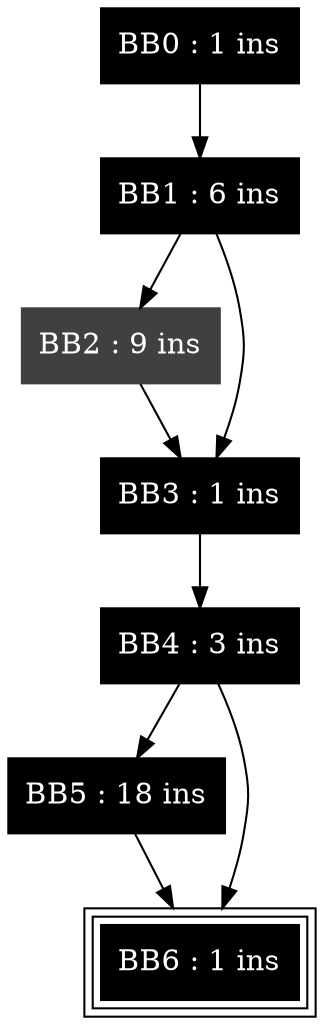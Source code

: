 digraph _Z21c_CopySrcToComponentsIiEvPT_S1_S1_Phi {
	BB0 [style=filled,fontcolor=gray100,shape=box,peripheries=1,color=gray0,label="BB0 : 1 ins"];
	BB1 [style=filled,fontcolor=gray100,shape=box,peripheries=1,color=gray0,label="BB1 : 6 ins"];
	BB2 [style=filled,fontcolor=gray100,shape=box,peripheries=1,color=gray25,label="BB2 : 9 ins"];
	BB3 [style=filled,fontcolor=gray100,shape=box,peripheries=1,color=gray0,label="BB3 : 1 ins"];
	BB4 [style=filled,fontcolor=gray100,shape=box,peripheries=1,color=gray0,label="BB4 : 3 ins"];
	BB5 [style=filled,fontcolor=gray100,shape=box,peripheries=1,color=gray0,label="BB5 : 18 ins"];
	BB6 [style=filled,fontcolor=gray100,shape=box,peripheries=3,color=gray0,label="BB6 : 1 ins"];
	BB0 -> BB1;
	BB1 -> BB3;
	BB1 -> BB2;
	BB2 -> BB3;
	BB3 -> BB4;
	BB4 -> BB6;
	BB4 -> BB5;
	BB5 -> BB6;
}
digraph _ZN8dwt_cuda12fdwt53KernelILi64ELi8EEEvPKiPiiii {
	BB0 [style=filled,fontcolor=gray100,shape=box,peripheries=1,color=gray0,label="BB0 : 1 ins"];
	BB1 [style=filled,fontcolor=gray100,shape=box,peripheries=1,color=gray0,label="BB1 : 25 ins"];
	BB2 [style=filled,fontcolor=gray100,shape=box,peripheries=1,color=gray9,label="BB2 : 2 ins"];
	BB3 [style=filled,fontcolor=gray0,shape=box,peripheries=1,color=gray50,label="BB3 : 3 ins"];
	BB4 [style=filled,fontcolor=gray0,shape=box,peripheries=1,color=gray55,label="BB4 : 10 ins"];
	BB5 [style=filled,fontcolor=gray0,shape=box,peripheries=1,color=gray91,label="BB5 : 11 ins"];
	BB6 [style=filled,fontcolor=gray0,shape=box,peripheries=1,color=gray91,label="BB6 : 19 ins"];
	BB7 [style=filled,fontcolor=gray0,shape=box,peripheries=1,color=gray59,label="BB7 : 3 ins"];
	BB8 [style=filled,fontcolor=gray0,shape=box,peripheries=1,color=gray64,label="BB8 : 10 ins"];
	BB9 [style=filled,fontcolor=gray0,shape=box,peripheries=1,color=gray100,label="BB9 : 21 ins"];
	BB10 [style=filled,fontcolor=gray0,shape=box,peripheries=1,color=gray91,label="BB10 : 20 ins"];
	BB11 [style=filled,fontcolor=gray0,shape=box,peripheries=1,color=gray100,label="BB11 : 18 ins"];
	BB12 [style=filled,fontcolor=gray0,shape=box,peripheries=1,color=gray100,label="BB12 : 29 ins"];
	BB13 [style=filled,fontcolor=gray0,shape=box,peripheries=1,color=gray95,label="BB13 : 11 ins"];
	BB14 [style=filled,fontcolor=gray0,shape=box,peripheries=1,color=gray50,label="BB14 : 19 ins"];
	BB15 [style=filled,fontcolor=gray0,shape=box,peripheries=1,color=gray98,label="BB15 : 13 ins"];
	BB16 [style=filled,fontcolor=gray0,shape=box,peripheries=1,color=gray98,label="BB16 : 19 ins"];
	BB17 [style=filled,fontcolor=gray0,shape=box,peripheries=1,color=gray95,label="BB17 : 11 ins"];
	BB18 [style=filled,fontcolor=gray0,shape=box,peripheries=1,color=gray59,label="BB18 : 19 ins"];
	BB19 [style=filled,fontcolor=gray0,shape=box,peripheries=1,color=gray98,label="BB19 : 13 ins"];
	BB20 [style=filled,fontcolor=gray0,shape=box,peripheries=1,color=gray98,label="BB20 : 19 ins"];
	BB21 [style=filled,fontcolor=gray0,shape=box,peripheries=1,color=gray100,label="BB21 : 31 ins"];
	BB22 [style=filled,fontcolor=gray0,shape=box,peripheries=1,color=gray91,label="BB22 : 12 ins"];
	BB23 [style=filled,fontcolor=gray0,shape=box,peripheries=1,color=gray92,label="BB23 : 12 ins"];
	BB24 [style=filled,fontcolor=gray0,shape=box,peripheries=1,color=gray96,label="BB24 : 9 ins"];
	BB25 [style=filled,fontcolor=gray0,shape=box,peripheries=1,color=gray96,label="BB25 : 6 ins"];
	BB26 [style=filled,fontcolor=gray0,shape=box,peripheries=1,color=gray92,label="BB26 : 11 ins"];
	BB27 [style=filled,fontcolor=gray0,shape=box,peripheries=3,color=gray91,label="BB27 : 3 ins"];
	BB28 [style=filled,fontcolor=gray0,shape=box,peripheries=1,color=gray91,label="BB28 : 12 ins"];
	BB29 [style=filled,fontcolor=gray0,shape=box,peripheries=1,color=gray86,label="BB29 : 129 ins"];
	BB30 [style=filled,fontcolor=gray0,shape=box,peripheries=1,color=gray99,label="BB30 : 127 ins"];
	BB31 [style=filled,fontcolor=gray0,shape=box,peripheries=1,color=gray86,label="BB31 : 2 ins"];
	BB32 [style=filled,fontcolor=gray0,shape=box,peripheries=1,color=gray86,label="BB32 : 43 ins"];
	BB33 [style=filled,fontcolor=gray0,shape=box,peripheries=1,color=gray86,label="BB33 : 46 ins"];
	BB34 [style=filled,fontcolor=gray0,shape=box,peripheries=1,color=gray86,label="BB34 : 65 ins"];
	BB35 [style=filled,fontcolor=gray0,shape=box,peripheries=1,color=gray86,label="BB35 : 3 ins"];
	BB36 [style=filled,fontcolor=gray0,shape=box,peripheries=1,color=gray91,label="BB36 : 1 ins"];
	BB37 [style=filled,fontcolor=gray0,shape=box,peripheries=1,color=gray100,label="BB37 : 3 ins"];
	BB38 [style=filled,fontcolor=gray0,shape=box,peripheries=1,color=gray100,label="BB38 : 1 ins"];
	BB39 [style=filled,fontcolor=gray0,shape=box,peripheries=1,color=gray100,label="BB39 : 3 ins"];
	BB40 [style=filled,fontcolor=gray0,shape=box,peripheries=1,color=gray100,label="BB40 : 1 ins"];
	BB41 [style=filled,fontcolor=gray0,shape=box,peripheries=1,color=gray100,label="BB41 : 3 ins"];
	BB42 [style=filled,fontcolor=gray0,shape=box,peripheries=1,color=gray100,label="BB42 : 13 ins"];
	BB43 [style=filled,fontcolor=gray0,shape=box,peripheries=1,color=gray100,label="BB43 : 1 ins"];
	BB44 [style=filled,fontcolor=gray0,shape=box,peripheries=1,color=gray100,label="BB44 : 3 ins"];
	BB45 [style=filled,fontcolor=gray0,shape=box,peripheries=1,color=gray100,label="BB45 : 13 ins"];
	BB46 [style=filled,fontcolor=gray0,shape=box,peripheries=1,color=gray100,label="BB46 : 1 ins"];
	BB47 [style=filled,fontcolor=gray0,shape=box,peripheries=1,color=gray100,label="BB47 : 3 ins"];
	BB48 [style=filled,fontcolor=gray0,shape=box,peripheries=1,color=gray100,label="BB48 : 5 ins"];
	BB49 [style=filled,fontcolor=gray0,shape=box,peripheries=1,color=gray50,label="BB49 : 11 ins"];
	BB50 [style=filled,fontcolor=gray0,shape=box,peripheries=1,color=gray50,label="BB50 : 14 ins"];
	BB51 [style=filled,fontcolor=gray0,shape=box,peripheries=1,color=gray75,label="BB51 : 6 ins"];
	BB52 [style=filled,fontcolor=gray0,shape=box,peripheries=1,color=gray50,label="BB52 : 6 ins"];
	BB53 [style=filled,fontcolor=gray0,shape=box,peripheries=3,color=gray50,label="BB53 : 3 ins"];
	BB54 [style=filled,fontcolor=gray0,shape=box,peripheries=1,color=gray50,label="BB54 : 23 ins"];
	BB55 [style=filled,fontcolor=gray100,shape=box,peripheries=1,color=gray17,label="BB55 : 78 ins"];
	BB56 [style=filled,fontcolor=gray0,shape=box,peripheries=1,color=gray58,label="BB56 : 80 ins"];
	BB57 [style=filled,fontcolor=gray100,shape=box,peripheries=1,color=gray17,label="BB57 : 2 ins"];
	BB58 [style=filled,fontcolor=gray100,shape=box,peripheries=1,color=gray17,label="BB58 : 42 ins"];
	BB59 [style=filled,fontcolor=gray100,shape=box,peripheries=1,color=gray17,label="BB59 : 47 ins"];
	BB60 [style=filled,fontcolor=gray100,shape=box,peripheries=1,color=gray17,label="BB60 : 37 ins"];
	BB61 [style=filled,fontcolor=gray100,shape=box,peripheries=1,color=gray17,label="BB61 : 3 ins"];
	BB62 [style=filled,fontcolor=gray0,shape=box,peripheries=1,color=gray50,label="BB62 : 1 ins"];
	BB63 [style=filled,fontcolor=gray0,shape=box,peripheries=1,color=gray100,label="BB63 : 3 ins"];
	BB64 [style=filled,fontcolor=gray0,shape=box,peripheries=1,color=gray100,label="BB64 : 5 ins"];
	BB65 [style=filled,fontcolor=gray0,shape=box,peripheries=1,color=gray59,label="BB65 : 12 ins"];
	BB66 [style=filled,fontcolor=gray0,shape=box,peripheries=1,color=gray69,label="BB66 : 11 ins"];
	BB67 [style=filled,fontcolor=gray0,shape=box,peripheries=1,color=gray85,label="BB67 : 11 ins"];
	BB68 [style=filled,fontcolor=gray0,shape=box,peripheries=1,color=gray85,label="BB68 : 6 ins"];
	BB69 [style=filled,fontcolor=gray0,shape=box,peripheries=1,color=gray69,label="BB69 : 11 ins"];
	BB70 [style=filled,fontcolor=gray0,shape=box,peripheries=3,color=gray59,label="BB70 : 3 ins"];
	BB71 [style=filled,fontcolor=gray0,shape=box,peripheries=1,color=gray59,label="BB71 : 19 ins"];
	BB72 [style=filled,fontcolor=gray0,shape=box,peripheries=1,color=gray42,label="BB72 : 78 ins"];
	BB73 [style=filled,fontcolor=gray0,shape=box,peripheries=1,color=gray71,label="BB73 : 80 ins"];
	BB74 [style=filled,fontcolor=gray0,shape=box,peripheries=1,color=gray42,label="BB74 : 2 ins"];
	BB75 [style=filled,fontcolor=gray0,shape=box,peripheries=1,color=gray42,label="BB75 : 42 ins"];
	BB76 [style=filled,fontcolor=gray0,shape=box,peripheries=1,color=gray42,label="BB76 : 46 ins"];
	BB77 [style=filled,fontcolor=gray0,shape=box,peripheries=1,color=gray42,label="BB77 : 66 ins"];
	BB78 [style=filled,fontcolor=gray0,shape=box,peripheries=1,color=gray42,label="BB78 : 3 ins"];
	BB79 [style=filled,fontcolor=gray100,shape=box,peripheries=3,color=gray0,label="BB79 : 1 ins"];
	BB0 -> BB1;
	BB1 -> BB5;
	BB1 -> BB2;
	BB2 -> BB7;
	BB2 -> BB3;
	BB3 -> BB13;
	BB3 -> BB4;
	BB4 -> BB14;
	BB5 -> BB9;
	BB5 -> BB6;
	BB6 -> BB10;
	BB7 -> BB17;
	BB7 -> BB8;
	BB8 -> BB18;
	BB9 -> BB10;
	BB10 -> BB22;
	BB10 -> BB11;
	BB11 -> BB21;
	BB11 -> BB12;
	BB12 -> BB22;
	BB13 -> BB14;
	BB14 -> BB49;
	BB14 -> BB15;
	BB15 -> BB37;
	BB15 -> BB16;
	BB16 -> BB49;
	BB17 -> BB18;
	BB18 -> BB65;
	BB18 -> BB19;
	BB19 -> BB39;
	BB19 -> BB20;
	BB20 -> BB65;
	BB21 -> BB22;
	BB22 -> BB27;
	BB22 -> BB23;
	BB23 -> BB25;
	BB23 -> BB24;
	BB24 -> BB26;
	BB24 -> BB25;
	BB25 -> BB26;
	BB26 -> BB27;
	BB27 -> BB28;
	BB28 -> BB29;
	BB29 -> BB31;
	BB29 -> BB30;
	BB30 -> BB31;
	BB31 -> BB32;
	BB32 -> BB33;
	BB33 -> BB34;
	BB34 -> BB35;
	BB35 -> BB29;
	BB35 -> BB36;
	BB36 -> BB79;
	BB37 -> BB41;
	BB37 -> BB38;
	BB38 -> BB42;
	BB39 -> BB44;
	BB39 -> BB40;
	BB40 -> BB45;
	BB41 -> BB42;
	BB42 -> BB47;
	BB42 -> BB43;
	BB43 -> BB48;
	BB44 -> BB45;
	BB45 -> BB63;
	BB45 -> BB46;
	BB46 -> BB64;
	BB47 -> BB48;
	BB48 -> BB49;
	BB49 -> BB53;
	BB49 -> BB50;
	BB50 -> BB52;
	BB50 -> BB51;
	BB51 -> BB52;
	BB52 -> BB53;
	BB53 -> BB54;
	BB54 -> BB55;
	BB55 -> BB57;
	BB55 -> BB56;
	BB56 -> BB57;
	BB57 -> BB58;
	BB58 -> BB59;
	BB59 -> BB60;
	BB60 -> BB61;
	BB61 -> BB55;
	BB61 -> BB62;
	BB62 -> BB79;
	BB63 -> BB64;
	BB64 -> BB65;
	BB65 -> BB70;
	BB65 -> BB66;
	BB66 -> BB68;
	BB66 -> BB67;
	BB67 -> BB69;
	BB67 -> BB68;
	BB68 -> BB69;
	BB69 -> BB70;
	BB70 -> BB71;
	BB71 -> BB72;
	BB72 -> BB74;
	BB72 -> BB73;
	BB73 -> BB74;
	BB74 -> BB75;
	BB75 -> BB76;
	BB76 -> BB77;
	BB77 -> BB78;
	BB78 -> BB72;
	BB78 -> BB79;
}
